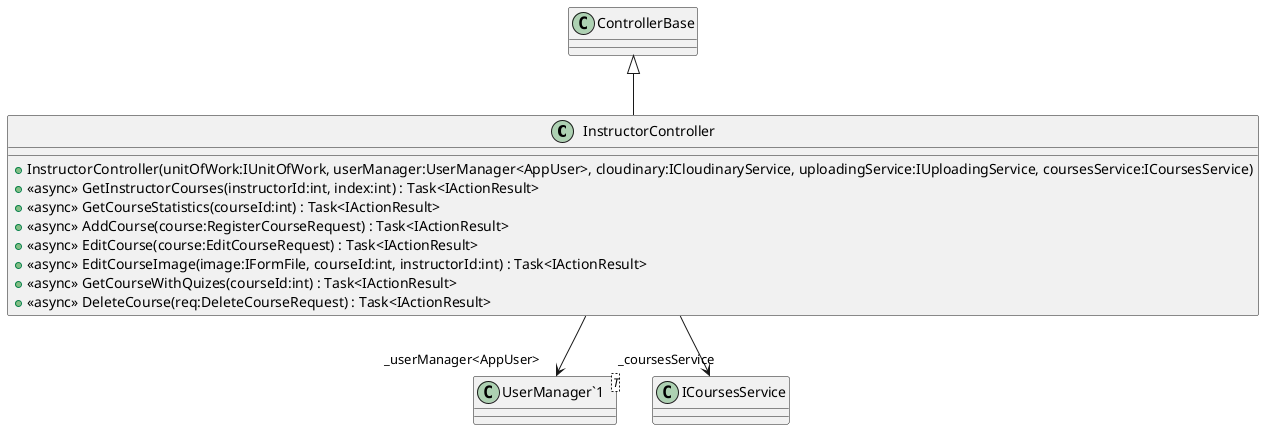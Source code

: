 @startuml
class InstructorController {
    + InstructorController(unitOfWork:IUnitOfWork, userManager:UserManager<AppUser>, cloudinary:ICloudinaryService, uploadingService:IUploadingService, coursesService:ICoursesService)
    + <<async>> GetInstructorCourses(instructorId:int, index:int) : Task<IActionResult>
    + <<async>> GetCourseStatistics(courseId:int) : Task<IActionResult>
    + <<async>> AddCourse(course:RegisterCourseRequest) : Task<IActionResult>
    + <<async>> EditCourse(course:EditCourseRequest) : Task<IActionResult>
    + <<async>> EditCourseImage(image:IFormFile, courseId:int, instructorId:int) : Task<IActionResult>
    + <<async>> GetCourseWithQuizes(courseId:int) : Task<IActionResult>
    + <<async>> DeleteCourse(req:DeleteCourseRequest) : Task<IActionResult>
}
class "UserManager`1"<T> {
}
ControllerBase <|-- InstructorController
InstructorController --> "_userManager<AppUser>" "UserManager`1"
InstructorController --> "_coursesService" ICoursesService
@enduml
